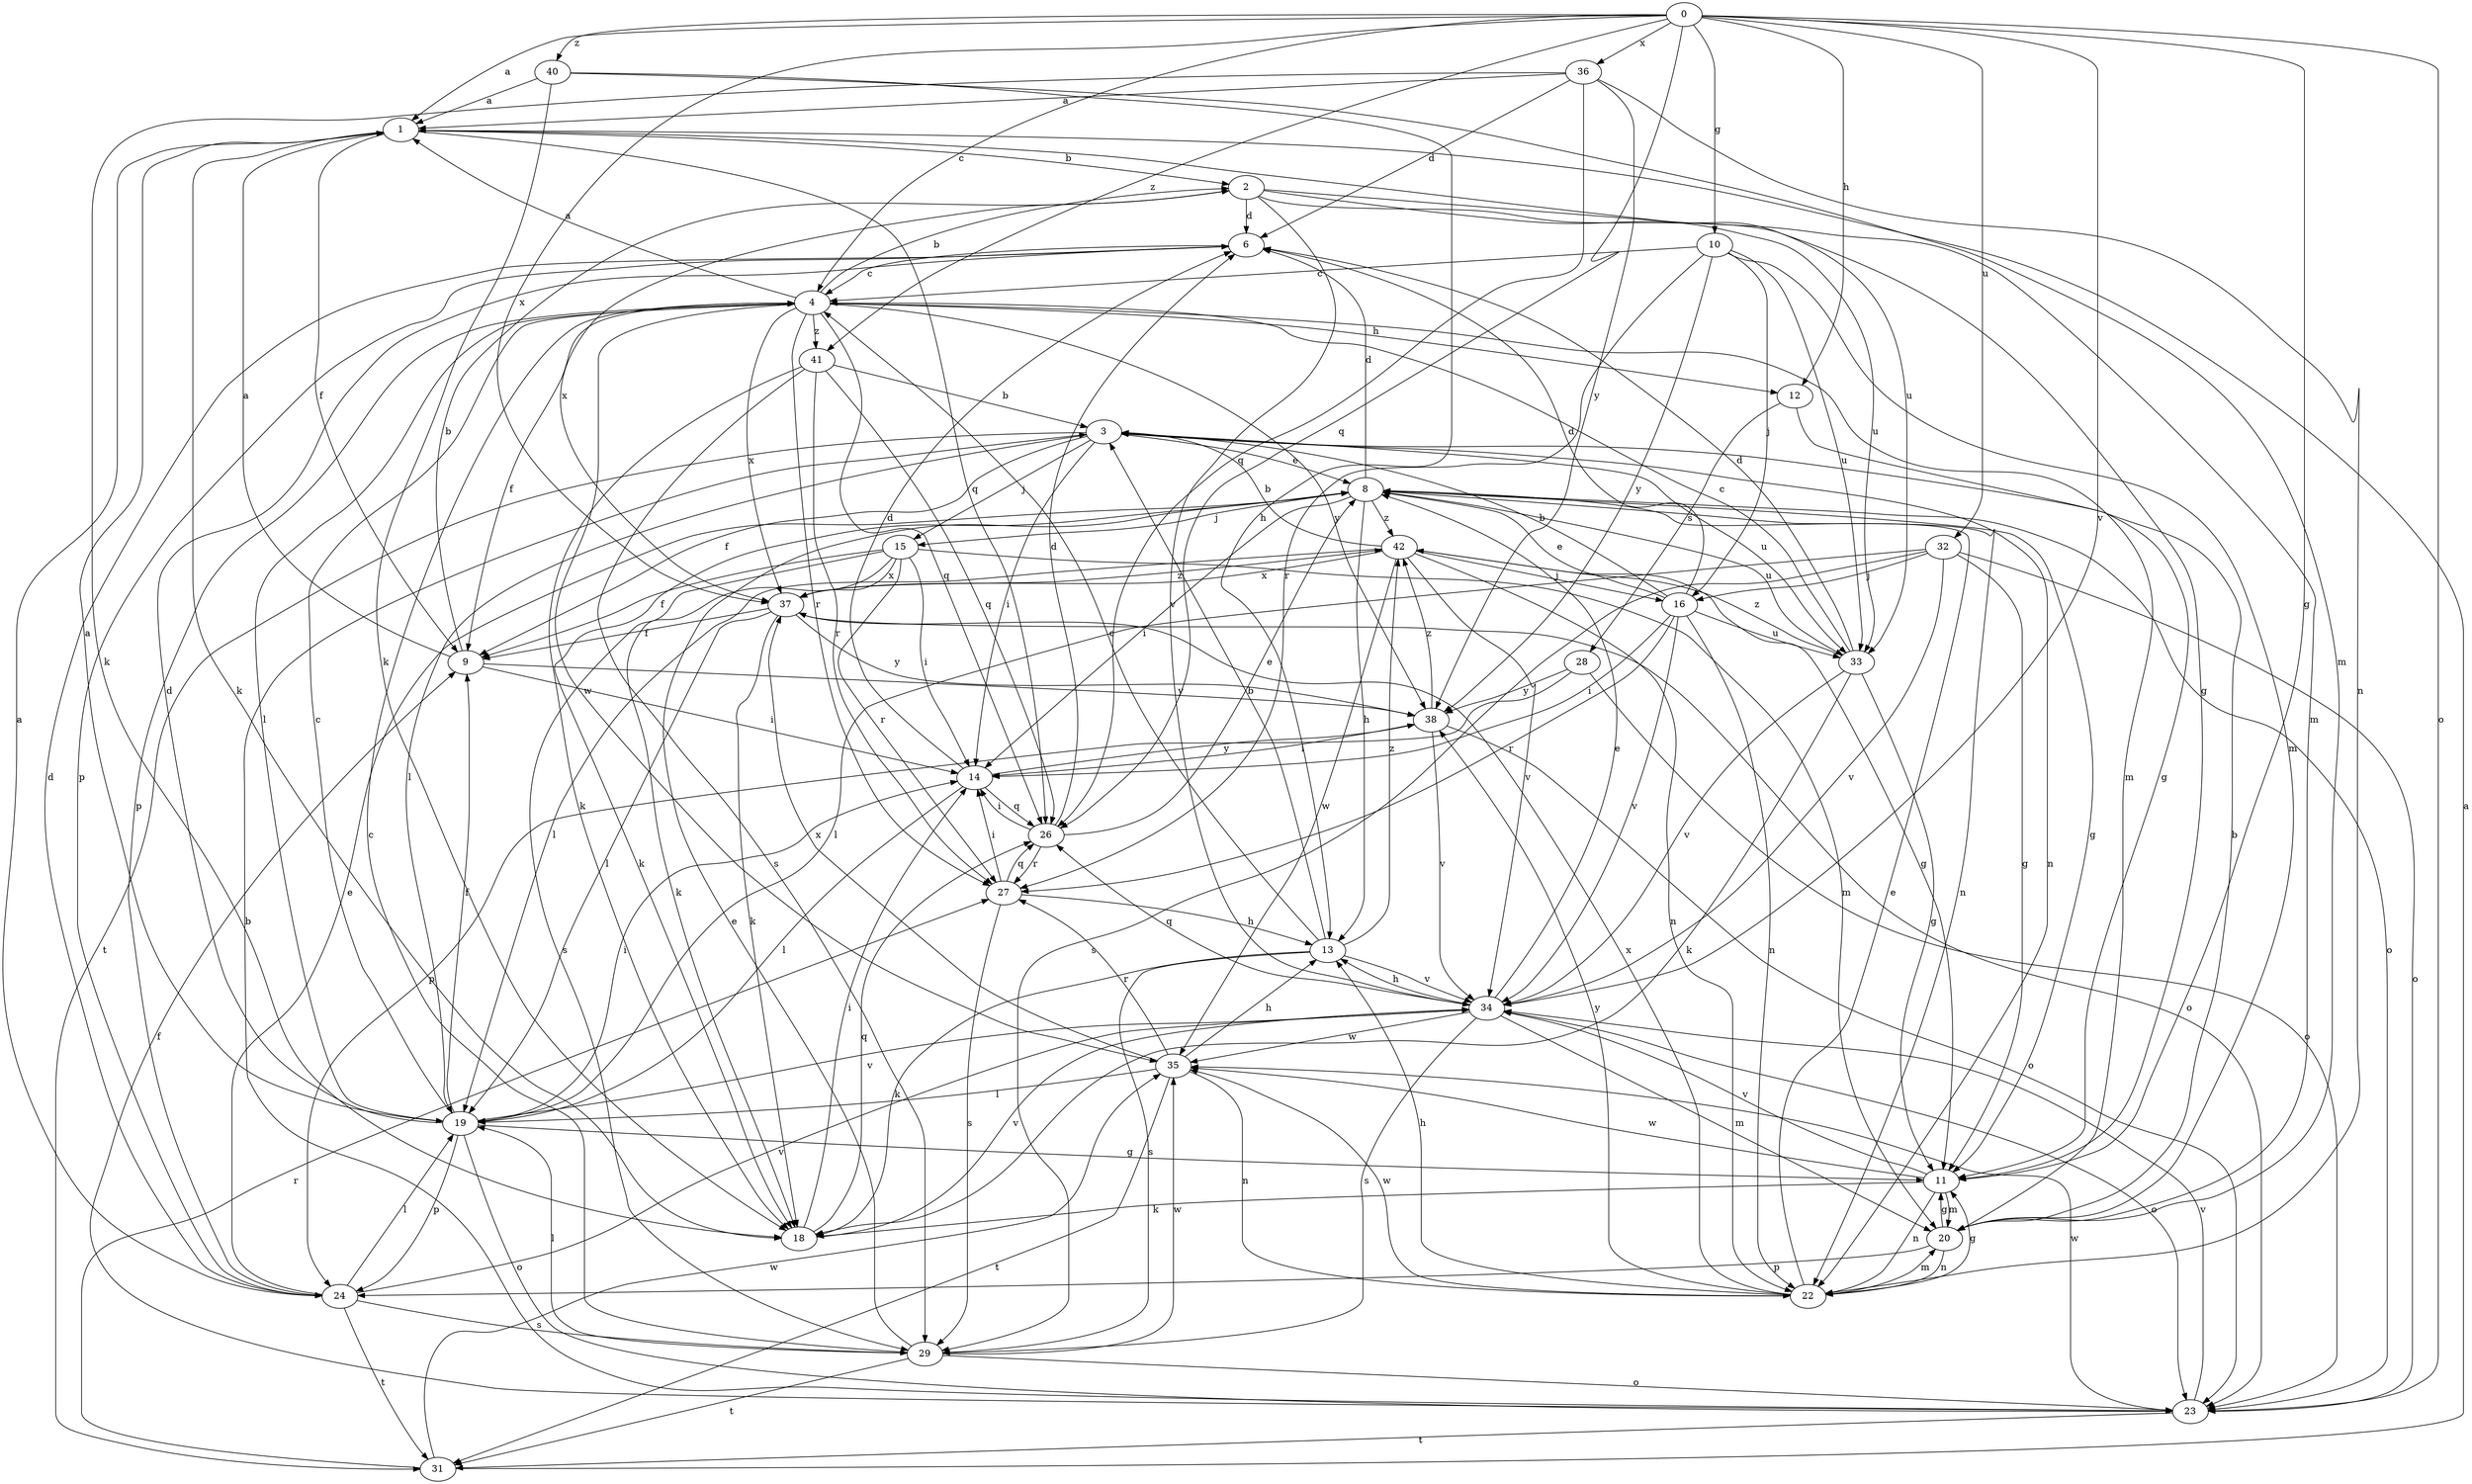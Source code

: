 strict digraph  {
0;
1;
2;
3;
4;
6;
8;
9;
10;
11;
12;
13;
14;
15;
16;
18;
19;
20;
22;
23;
24;
26;
27;
28;
29;
31;
32;
33;
34;
35;
36;
37;
38;
40;
41;
42;
0 -> 1  [label=a];
0 -> 4  [label=c];
0 -> 10  [label=g];
0 -> 11  [label=g];
0 -> 12  [label=h];
0 -> 23  [label=o];
0 -> 26  [label=q];
0 -> 32  [label=u];
0 -> 34  [label=v];
0 -> 36  [label=x];
0 -> 37  [label=x];
0 -> 40  [label=z];
0 -> 41  [label=z];
1 -> 2  [label=b];
1 -> 9  [label=f];
1 -> 18  [label=k];
1 -> 26  [label=q];
1 -> 33  [label=u];
2 -> 6  [label=d];
2 -> 11  [label=g];
2 -> 20  [label=m];
2 -> 33  [label=u];
2 -> 34  [label=v];
2 -> 37  [label=x];
3 -> 8  [label=e];
3 -> 9  [label=f];
3 -> 14  [label=i];
3 -> 15  [label=j];
3 -> 19  [label=l];
3 -> 22  [label=n];
3 -> 31  [label=t];
3 -> 33  [label=u];
4 -> 1  [label=a];
4 -> 2  [label=b];
4 -> 9  [label=f];
4 -> 12  [label=h];
4 -> 19  [label=l];
4 -> 20  [label=m];
4 -> 24  [label=p];
4 -> 26  [label=q];
4 -> 27  [label=r];
4 -> 35  [label=w];
4 -> 37  [label=x];
4 -> 38  [label=y];
4 -> 41  [label=z];
6 -> 4  [label=c];
6 -> 24  [label=p];
8 -> 6  [label=d];
8 -> 11  [label=g];
8 -> 13  [label=h];
8 -> 14  [label=i];
8 -> 15  [label=j];
8 -> 18  [label=k];
8 -> 22  [label=n];
8 -> 23  [label=o];
8 -> 33  [label=u];
8 -> 42  [label=z];
9 -> 1  [label=a];
9 -> 2  [label=b];
9 -> 14  [label=i];
9 -> 38  [label=y];
10 -> 4  [label=c];
10 -> 16  [label=j];
10 -> 20  [label=m];
10 -> 27  [label=r];
10 -> 33  [label=u];
10 -> 38  [label=y];
11 -> 18  [label=k];
11 -> 20  [label=m];
11 -> 22  [label=n];
11 -> 34  [label=v];
11 -> 35  [label=w];
12 -> 11  [label=g];
12 -> 28  [label=s];
13 -> 3  [label=b];
13 -> 4  [label=c];
13 -> 18  [label=k];
13 -> 29  [label=s];
13 -> 34  [label=v];
13 -> 42  [label=z];
14 -> 6  [label=d];
14 -> 19  [label=l];
14 -> 26  [label=q];
14 -> 38  [label=y];
15 -> 9  [label=f];
15 -> 14  [label=i];
15 -> 18  [label=k];
15 -> 20  [label=m];
15 -> 27  [label=r];
15 -> 29  [label=s];
15 -> 37  [label=x];
16 -> 3  [label=b];
16 -> 6  [label=d];
16 -> 8  [label=e];
16 -> 14  [label=i];
16 -> 22  [label=n];
16 -> 27  [label=r];
16 -> 33  [label=u];
16 -> 34  [label=v];
18 -> 14  [label=i];
18 -> 26  [label=q];
18 -> 34  [label=v];
19 -> 1  [label=a];
19 -> 4  [label=c];
19 -> 6  [label=d];
19 -> 9  [label=f];
19 -> 11  [label=g];
19 -> 14  [label=i];
19 -> 23  [label=o];
19 -> 24  [label=p];
19 -> 34  [label=v];
20 -> 3  [label=b];
20 -> 11  [label=g];
20 -> 22  [label=n];
20 -> 24  [label=p];
22 -> 8  [label=e];
22 -> 11  [label=g];
22 -> 13  [label=h];
22 -> 20  [label=m];
22 -> 35  [label=w];
22 -> 37  [label=x];
22 -> 38  [label=y];
23 -> 3  [label=b];
23 -> 9  [label=f];
23 -> 31  [label=t];
23 -> 34  [label=v];
23 -> 35  [label=w];
24 -> 1  [label=a];
24 -> 6  [label=d];
24 -> 8  [label=e];
24 -> 19  [label=l];
24 -> 29  [label=s];
24 -> 31  [label=t];
24 -> 34  [label=v];
26 -> 6  [label=d];
26 -> 8  [label=e];
26 -> 14  [label=i];
26 -> 27  [label=r];
27 -> 13  [label=h];
27 -> 14  [label=i];
27 -> 26  [label=q];
27 -> 29  [label=s];
28 -> 23  [label=o];
28 -> 24  [label=p];
28 -> 38  [label=y];
29 -> 4  [label=c];
29 -> 8  [label=e];
29 -> 19  [label=l];
29 -> 23  [label=o];
29 -> 31  [label=t];
29 -> 35  [label=w];
31 -> 1  [label=a];
31 -> 27  [label=r];
31 -> 35  [label=w];
32 -> 11  [label=g];
32 -> 16  [label=j];
32 -> 19  [label=l];
32 -> 23  [label=o];
32 -> 29  [label=s];
32 -> 34  [label=v];
33 -> 4  [label=c];
33 -> 6  [label=d];
33 -> 11  [label=g];
33 -> 18  [label=k];
33 -> 34  [label=v];
33 -> 42  [label=z];
34 -> 8  [label=e];
34 -> 13  [label=h];
34 -> 20  [label=m];
34 -> 23  [label=o];
34 -> 26  [label=q];
34 -> 29  [label=s];
34 -> 35  [label=w];
35 -> 13  [label=h];
35 -> 19  [label=l];
35 -> 22  [label=n];
35 -> 27  [label=r];
35 -> 31  [label=t];
35 -> 37  [label=x];
36 -> 1  [label=a];
36 -> 6  [label=d];
36 -> 18  [label=k];
36 -> 22  [label=n];
36 -> 26  [label=q];
36 -> 38  [label=y];
37 -> 9  [label=f];
37 -> 18  [label=k];
37 -> 19  [label=l];
37 -> 23  [label=o];
37 -> 38  [label=y];
37 -> 42  [label=z];
38 -> 14  [label=i];
38 -> 23  [label=o];
38 -> 34  [label=v];
38 -> 42  [label=z];
40 -> 1  [label=a];
40 -> 13  [label=h];
40 -> 18  [label=k];
40 -> 20  [label=m];
41 -> 3  [label=b];
41 -> 18  [label=k];
41 -> 26  [label=q];
41 -> 27  [label=r];
41 -> 29  [label=s];
42 -> 3  [label=b];
42 -> 11  [label=g];
42 -> 16  [label=j];
42 -> 19  [label=l];
42 -> 22  [label=n];
42 -> 34  [label=v];
42 -> 35  [label=w];
42 -> 37  [label=x];
}
